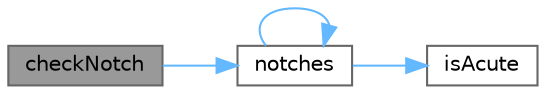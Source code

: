digraph "checkNotch"
{
 // LATEX_PDF_SIZE
  bgcolor="transparent";
  edge [fontname=Helvetica,fontsize=10,labelfontname=Helvetica,labelfontsize=10];
  node [fontname=Helvetica,fontsize=10,shape=box,height=0.2,width=0.4];
  rankdir="LR";
  Node1 [label="checkNotch",height=0.2,width=0.4,color="gray40", fillcolor="grey60", style="filled", fontcolor="black",tooltip="given an input polygon it returns a list of all the vertices which were a notch in the orignal polygo..."];
  Node1 -> Node2 [color="steelblue1",style="solid"];
  Node2 [label="notches",height=0.2,width=0.4,color="grey40", fillcolor="white", style="filled",URL="$main2_8cpp.html#aa9d4a63c2ae8ab4f5fd4720e37ab4719",tooltip="checks if any vertex in the given polygon is a notch"];
  Node2 -> Node3 [color="steelblue1",style="solid"];
  Node3 [label="isAcute",height=0.2,width=0.4,color="grey40", fillcolor="white", style="filled",URL="$main2_8cpp.html#a56a3caaf371b1e2dfddd6fd1dcfd6aae",tooltip="Checks if the angle between two line segments is acute or not."];
  Node2 -> Node2 [color="steelblue1",style="solid"];
}
